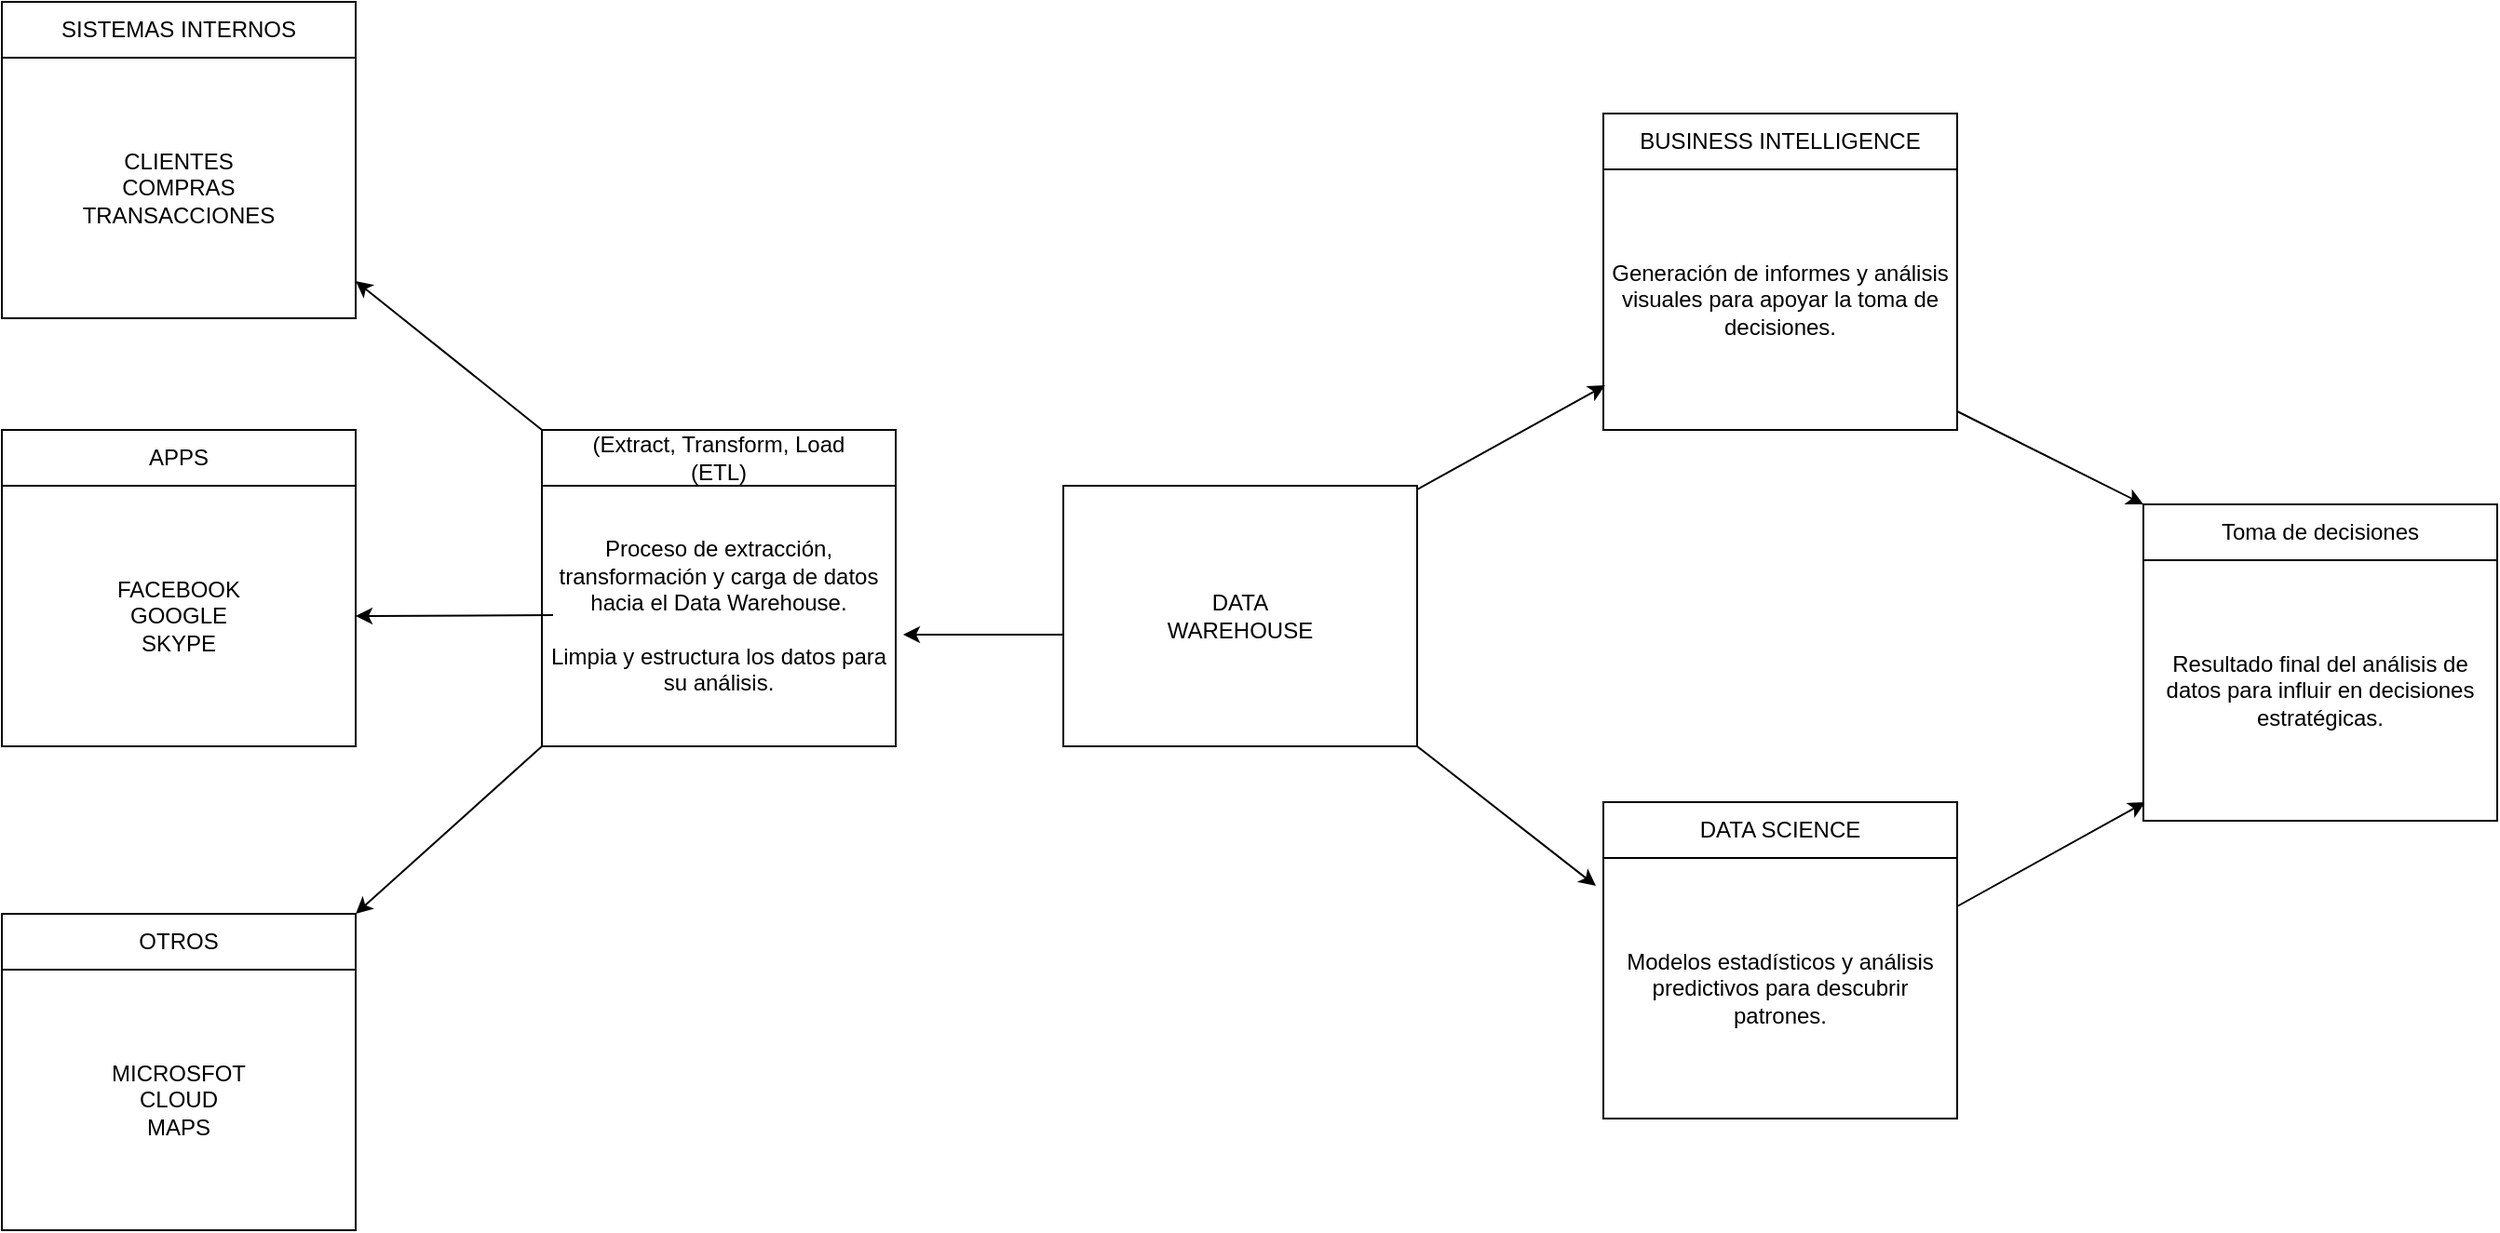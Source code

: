 <mxfile version="26.1.3">
  <diagram name="Página-1" id="lVIbiNyhXWDed5cu69hf">
    <mxGraphModel dx="2418" dy="857" grid="1" gridSize="10" guides="1" tooltips="1" connect="1" arrows="1" fold="1" page="1" pageScale="1" pageWidth="827" pageHeight="1169" math="0" shadow="0">
      <root>
        <mxCell id="0" />
        <mxCell id="1" parent="0" />
        <mxCell id="t6qunFwOh2_4cruAnJ3j-1" value="&lt;div&gt;&lt;span style=&quot;background-color: transparent; color: light-dark(rgb(0, 0, 0), rgb(255, 255, 255));&quot;&gt;Proceso de extracción, transformación y carga de datos hacia el Data Warehouse.&lt;/span&gt;&lt;/div&gt;&lt;div&gt;&lt;span style=&quot;background-color: transparent; color: light-dark(rgb(0, 0, 0), rgb(255, 255, 255));&quot;&gt;&lt;br&gt;&lt;/span&gt;&lt;/div&gt;&lt;div&gt;&lt;span style=&quot;background-color: transparent; color: light-dark(rgb(0, 0, 0), rgb(255, 255, 255));&quot;&gt;Limpia y estructura los datos para su análisis.&lt;/span&gt;&lt;/div&gt;" style="rounded=0;whiteSpace=wrap;html=1;" vertex="1" parent="1">
          <mxGeometry x="90" y="570" width="190" height="140" as="geometry" />
        </mxCell>
        <mxCell id="t6qunFwOh2_4cruAnJ3j-3" value="MICROSFOT&lt;div&gt;CLOUD&lt;/div&gt;&lt;div&gt;MAPS&lt;/div&gt;" style="rounded=0;whiteSpace=wrap;html=1;" vertex="1" parent="1">
          <mxGeometry x="-200" y="830" width="190" height="140" as="geometry" />
        </mxCell>
        <mxCell id="t6qunFwOh2_4cruAnJ3j-4" value="CLIENTES&lt;div&gt;COMPRAS&lt;/div&gt;&lt;div&gt;TRANSACCIONES&lt;/div&gt;" style="rounded=0;whiteSpace=wrap;html=1;" vertex="1" parent="1">
          <mxGeometry x="-200" y="340" width="190" height="140" as="geometry" />
        </mxCell>
        <mxCell id="t6qunFwOh2_4cruAnJ3j-5" value="&lt;div&gt;DATA&lt;/div&gt;&lt;div&gt;WAREHOUSE&lt;/div&gt;" style="rounded=0;whiteSpace=wrap;html=1;" vertex="1" parent="1">
          <mxGeometry x="370" y="570" width="190" height="140" as="geometry" />
        </mxCell>
        <mxCell id="t6qunFwOh2_4cruAnJ3j-6" value="" style="endArrow=classic;html=1;rounded=0;entryX=-0.021;entryY=0.107;entryDx=0;entryDy=0;entryPerimeter=0;exitX=1;exitY=1;exitDx=0;exitDy=0;" edge="1" parent="1" target="t6qunFwOh2_4cruAnJ3j-19" source="t6qunFwOh2_4cruAnJ3j-5">
          <mxGeometry width="50" height="50" relative="1" as="geometry">
            <mxPoint x="553.99" y="700" as="sourcePoint" />
            <mxPoint x="640.0" y="778.94" as="targetPoint" />
          </mxGeometry>
        </mxCell>
        <mxCell id="t6qunFwOh2_4cruAnJ3j-7" value="" style="endArrow=classic;html=1;rounded=0;entryX=1.021;entryY=0.571;entryDx=0;entryDy=0;entryPerimeter=0;" edge="1" parent="1" target="t6qunFwOh2_4cruAnJ3j-1">
          <mxGeometry width="50" height="50" relative="1" as="geometry">
            <mxPoint x="370" y="650" as="sourcePoint" />
            <mxPoint x="290" y="650" as="targetPoint" />
          </mxGeometry>
        </mxCell>
        <mxCell id="t6qunFwOh2_4cruAnJ3j-8" value="" style="endArrow=classic;html=1;rounded=0;" edge="1" parent="1">
          <mxGeometry width="50" height="50" relative="1" as="geometry">
            <mxPoint x="90" y="540" as="sourcePoint" />
            <mxPoint x="-10" y="460" as="targetPoint" />
          </mxGeometry>
        </mxCell>
        <mxCell id="t6qunFwOh2_4cruAnJ3j-11" value="SISTEMAS INTERNOS" style="rounded=0;whiteSpace=wrap;html=1;" vertex="1" parent="1">
          <mxGeometry x="-200" y="310" width="190" height="30" as="geometry" />
        </mxCell>
        <mxCell id="t6qunFwOh2_4cruAnJ3j-12" value="(Extract, Transform, Load&lt;div&gt;(ETL)&lt;/div&gt;" style="rounded=0;whiteSpace=wrap;html=1;" vertex="1" parent="1">
          <mxGeometry x="90" y="540" width="190" height="30" as="geometry" />
        </mxCell>
        <mxCell id="t6qunFwOh2_4cruAnJ3j-13" value="OTROS" style="rounded=0;whiteSpace=wrap;html=1;" vertex="1" parent="1">
          <mxGeometry x="-200" y="800" width="190" height="30" as="geometry" />
        </mxCell>
        <mxCell id="t6qunFwOh2_4cruAnJ3j-14" value="DATA SCIENCE" style="rounded=0;whiteSpace=wrap;html=1;" vertex="1" parent="1">
          <mxGeometry x="660" y="740" width="190" height="30" as="geometry" />
        </mxCell>
        <mxCell id="t6qunFwOh2_4cruAnJ3j-15" value="" style="endArrow=classic;html=1;rounded=0;entryX=1;entryY=0;entryDx=0;entryDy=0;exitX=0;exitY=1;exitDx=0;exitDy=0;" edge="1" parent="1" source="t6qunFwOh2_4cruAnJ3j-1" target="t6qunFwOh2_4cruAnJ3j-13">
          <mxGeometry width="50" height="50" relative="1" as="geometry">
            <mxPoint x="90" y="720" as="sourcePoint" />
            <mxPoint x="-10" y="640" as="targetPoint" />
          </mxGeometry>
        </mxCell>
        <mxCell id="t6qunFwOh2_4cruAnJ3j-16" value="FACEBOOK&lt;div&gt;GOOGLE&lt;/div&gt;&lt;div&gt;SKYPE&lt;/div&gt;" style="rounded=0;whiteSpace=wrap;html=1;" vertex="1" parent="1">
          <mxGeometry x="-200" y="570" width="190" height="140" as="geometry" />
        </mxCell>
        <mxCell id="t6qunFwOh2_4cruAnJ3j-17" value="APPS" style="rounded=0;whiteSpace=wrap;html=1;" vertex="1" parent="1">
          <mxGeometry x="-200" y="540" width="190" height="30" as="geometry" />
        </mxCell>
        <mxCell id="t6qunFwOh2_4cruAnJ3j-18" value="" style="endArrow=classic;html=1;rounded=0;entryX=1;entryY=0.5;entryDx=0;entryDy=0;" edge="1" parent="1" target="t6qunFwOh2_4cruAnJ3j-16">
          <mxGeometry width="50" height="50" relative="1" as="geometry">
            <mxPoint x="96" y="639.5" as="sourcePoint" />
            <mxPoint x="10" y="639.5" as="targetPoint" />
          </mxGeometry>
        </mxCell>
        <mxCell id="t6qunFwOh2_4cruAnJ3j-19" value="Modelos estadísticos y análisis predictivos para descubrir patrones." style="rounded=0;whiteSpace=wrap;html=1;" vertex="1" parent="1">
          <mxGeometry x="660" y="770" width="190" height="140" as="geometry" />
        </mxCell>
        <mxCell id="t6qunFwOh2_4cruAnJ3j-20" value="BUSINESS INTELLIGENCE" style="rounded=0;whiteSpace=wrap;html=1;" vertex="1" parent="1">
          <mxGeometry x="660" y="370" width="190" height="30" as="geometry" />
        </mxCell>
        <mxCell id="t6qunFwOh2_4cruAnJ3j-21" value="Generación de informes y análisis visuales para apoyar la toma de decisiones." style="rounded=0;whiteSpace=wrap;html=1;" vertex="1" parent="1">
          <mxGeometry x="660" y="400" width="190" height="140" as="geometry" />
        </mxCell>
        <mxCell id="t6qunFwOh2_4cruAnJ3j-23" value="" style="endArrow=classic;html=1;rounded=0;exitX=1;exitY=1;exitDx=0;exitDy=0;entryX=0.005;entryY=0.829;entryDx=0;entryDy=0;entryPerimeter=0;" edge="1" parent="1" target="t6qunFwOh2_4cruAnJ3j-21">
          <mxGeometry width="50" height="50" relative="1" as="geometry">
            <mxPoint x="560" y="572" as="sourcePoint" />
            <mxPoint x="650" y="520" as="targetPoint" />
          </mxGeometry>
        </mxCell>
        <mxCell id="t6qunFwOh2_4cruAnJ3j-24" value="" style="endArrow=classic;html=1;rounded=0;exitX=1;exitY=1;exitDx=0;exitDy=0;entryX=0.005;entryY=0.829;entryDx=0;entryDy=0;entryPerimeter=0;" edge="1" parent="1">
          <mxGeometry width="50" height="50" relative="1" as="geometry">
            <mxPoint x="850" y="796" as="sourcePoint" />
            <mxPoint x="951" y="740" as="targetPoint" />
          </mxGeometry>
        </mxCell>
        <mxCell id="t6qunFwOh2_4cruAnJ3j-25" value="" style="endArrow=classic;html=1;rounded=0;exitX=1;exitY=1;exitDx=0;exitDy=0;" edge="1" parent="1">
          <mxGeometry width="50" height="50" relative="1" as="geometry">
            <mxPoint x="850" y="530" as="sourcePoint" />
            <mxPoint x="950" y="580" as="targetPoint" />
          </mxGeometry>
        </mxCell>
        <mxCell id="t6qunFwOh2_4cruAnJ3j-26" value="Resultado final del análisis de datos para influir en decisiones estratégicas." style="rounded=0;whiteSpace=wrap;html=1;" vertex="1" parent="1">
          <mxGeometry x="950" y="610" width="190" height="140" as="geometry" />
        </mxCell>
        <mxCell id="t6qunFwOh2_4cruAnJ3j-27" value="Toma de decisiones" style="rounded=0;whiteSpace=wrap;html=1;" vertex="1" parent="1">
          <mxGeometry x="950" y="580" width="190" height="30" as="geometry" />
        </mxCell>
      </root>
    </mxGraphModel>
  </diagram>
</mxfile>

